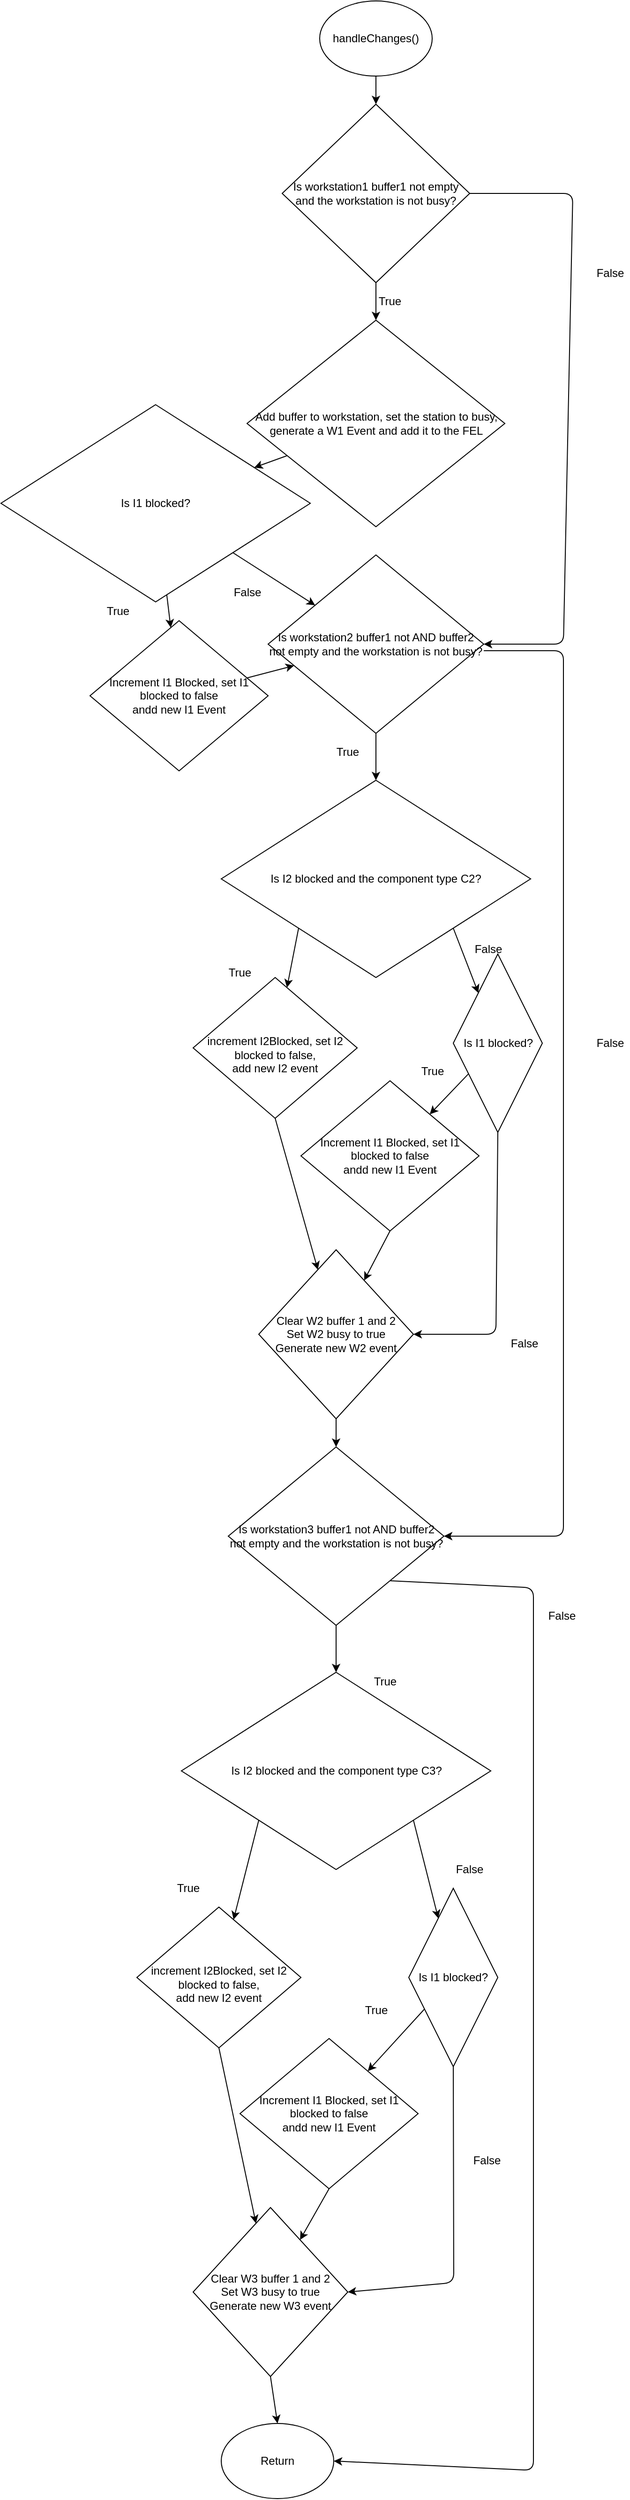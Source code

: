 <mxfile version="14.5.4" type="device"><diagram id="A5-YqPQt_4zSF5kZ2Zb5" name="Page-1"><mxGraphModel dx="1870" dy="2187" grid="1" gridSize="10" guides="1" tooltips="1" connect="1" arrows="1" fold="1" page="1" pageScale="1" pageWidth="850" pageHeight="1100" math="0" shadow="0"><root><mxCell id="0"/><mxCell id="1" parent="0"/><mxCell id="YUcSKURXPmnFKR6Rcryz-1" value="handleChanges()" style="ellipse;whiteSpace=wrap;html=1;" parent="1" vertex="1"><mxGeometry x="330" y="-20" width="120" height="80" as="geometry"/></mxCell><mxCell id="YUcSKURXPmnFKR6Rcryz-2" value="Is workstation1 buffer1 not empty and the workstation is not busy?" style="rhombus;whiteSpace=wrap;html=1;" parent="1" vertex="1"><mxGeometry x="290" y="90" width="200" height="190" as="geometry"/></mxCell><mxCell id="YUcSKURXPmnFKR6Rcryz-3" value="" style="endArrow=classic;html=1;exitX=0.5;exitY=1;exitDx=0;exitDy=0;" parent="1" source="YUcSKURXPmnFKR6Rcryz-1" target="YUcSKURXPmnFKR6Rcryz-2" edge="1"><mxGeometry width="50" height="50" relative="1" as="geometry"><mxPoint x="540" y="510" as="sourcePoint"/><mxPoint x="590" y="460" as="targetPoint"/></mxGeometry></mxCell><mxCell id="YUcSKURXPmnFKR6Rcryz-4" value="" style="endArrow=classic;html=1;exitX=0.5;exitY=1;exitDx=0;exitDy=0;" parent="1" source="YUcSKURXPmnFKR6Rcryz-2" target="YUcSKURXPmnFKR6Rcryz-5" edge="1"><mxGeometry width="50" height="50" relative="1" as="geometry"><mxPoint x="540" y="510" as="sourcePoint"/><mxPoint x="370" y="350" as="targetPoint"/></mxGeometry></mxCell><mxCell id="YUcSKURXPmnFKR6Rcryz-5" value="Add buffer to workstation, set the station to busy,&lt;br&gt;generate a W1 Event and add it to the FEL" style="rhombus;whiteSpace=wrap;html=1;" parent="1" vertex="1"><mxGeometry x="252.5" y="320" width="275" height="220" as="geometry"/></mxCell><mxCell id="YUcSKURXPmnFKR6Rcryz-6" value="&lt;span&gt;Is workstation2 buffer1 not AND buffer2 not empty and the workstation is not busy?&lt;/span&gt;" style="rhombus;whiteSpace=wrap;html=1;" parent="1" vertex="1"><mxGeometry x="275" y="570" width="230" height="190" as="geometry"/></mxCell><mxCell id="YUcSKURXPmnFKR6Rcryz-7" value="" style="endArrow=classic;html=1;exitX=1;exitY=0.5;exitDx=0;exitDy=0;" parent="1" source="YUcSKURXPmnFKR6Rcryz-2" target="YUcSKURXPmnFKR6Rcryz-6" edge="1"><mxGeometry width="50" height="50" relative="1" as="geometry"><mxPoint x="540" y="510" as="sourcePoint"/><mxPoint x="590" y="460" as="targetPoint"/><Array as="points"><mxPoint x="600" y="185"/><mxPoint x="590" y="665"/></Array></mxGeometry></mxCell><mxCell id="YUcSKURXPmnFKR6Rcryz-9" value="" style="endArrow=classic;html=1;" parent="1" source="YUcSKURXPmnFKR6Rcryz-6" target="YUcSKURXPmnFKR6Rcryz-12" edge="1"><mxGeometry width="50" height="50" relative="1" as="geometry"><mxPoint x="470" y="660" as="sourcePoint"/><mxPoint x="395" y="930" as="targetPoint"/></mxGeometry></mxCell><mxCell id="YUcSKURXPmnFKR6Rcryz-10" value="" style="endArrow=classic;html=1;exitX=1;exitY=0.537;exitDx=0;exitDy=0;exitPerimeter=0;entryX=1;entryY=0.5;entryDx=0;entryDy=0;" parent="1" source="YUcSKURXPmnFKR6Rcryz-6" target="YUcSKURXPmnFKR6Rcryz-35" edge="1"><mxGeometry width="50" height="50" relative="1" as="geometry"><mxPoint x="565" y="900" as="sourcePoint"/><mxPoint x="460" y="2000" as="targetPoint"/><Array as="points"><mxPoint x="590" y="672"/><mxPoint x="590" y="1615"/></Array></mxGeometry></mxCell><mxCell id="YUcSKURXPmnFKR6Rcryz-12" value="Is I2 blocked and the component type C2?" style="rhombus;whiteSpace=wrap;html=1;" parent="1" vertex="1"><mxGeometry x="225" y="810" width="330" height="210" as="geometry"/></mxCell><mxCell id="YUcSKURXPmnFKR6Rcryz-14" value="&lt;br&gt;increment I2Blocked, set I2 blocked to false,&lt;br&gt;add new I2 event" style="rhombus;whiteSpace=wrap;html=1;" parent="1" vertex="1"><mxGeometry x="195" y="1020" width="175" height="150" as="geometry"/></mxCell><mxCell id="YUcSKURXPmnFKR6Rcryz-15" value="Is I1 blocked?" style="rhombus;whiteSpace=wrap;html=1;" parent="1" vertex="1"><mxGeometry x="472.5" y="995" width="95" height="190" as="geometry"/></mxCell><mxCell id="YUcSKURXPmnFKR6Rcryz-16" value="Clear W2 buffer 1 and 2&lt;br&gt;Set W2 busy to true&lt;br&gt;Generate new W2 event" style="rhombus;whiteSpace=wrap;html=1;" parent="1" vertex="1"><mxGeometry x="265" y="1310" width="165" height="180" as="geometry"/></mxCell><mxCell id="YUcSKURXPmnFKR6Rcryz-17" value="" style="endArrow=classic;html=1;exitX=1;exitY=1;exitDx=0;exitDy=0;" parent="1" source="YUcSKURXPmnFKR6Rcryz-12" target="YUcSKURXPmnFKR6Rcryz-15" edge="1"><mxGeometry width="50" height="50" relative="1" as="geometry"><mxPoint x="565" y="900" as="sourcePoint"/><mxPoint x="615" y="850" as="targetPoint"/></mxGeometry></mxCell><mxCell id="YUcSKURXPmnFKR6Rcryz-18" value="" style="endArrow=classic;html=1;exitX=0;exitY=1;exitDx=0;exitDy=0;" parent="1" source="YUcSKURXPmnFKR6Rcryz-12" target="YUcSKURXPmnFKR6Rcryz-14" edge="1"><mxGeometry width="50" height="50" relative="1" as="geometry"><mxPoint x="425" y="1120" as="sourcePoint"/><mxPoint x="473.462" y="1161.538" as="targetPoint"/></mxGeometry></mxCell><mxCell id="YUcSKURXPmnFKR6Rcryz-19" value="" style="endArrow=classic;html=1;exitX=0.5;exitY=1;exitDx=0;exitDy=0;" parent="1" source="YUcSKURXPmnFKR6Rcryz-14" target="YUcSKURXPmnFKR6Rcryz-16" edge="1"><mxGeometry width="50" height="50" relative="1" as="geometry"><mxPoint x="565" y="1000" as="sourcePoint"/><mxPoint x="615" y="950" as="targetPoint"/></mxGeometry></mxCell><mxCell id="YUcSKURXPmnFKR6Rcryz-20" value="" style="endArrow=classic;html=1;" parent="1" source="YUcSKURXPmnFKR6Rcryz-15" target="YUcSKURXPmnFKR6Rcryz-29" edge="1"><mxGeometry width="50" height="50" relative="1" as="geometry"><mxPoint x="335" y="1220" as="sourcePoint"/><mxPoint x="380" y="1295" as="targetPoint"/></mxGeometry></mxCell><mxCell id="YUcSKURXPmnFKR6Rcryz-21" value="" style="endArrow=classic;html=1;exitX=0.5;exitY=1;exitDx=0;exitDy=0;entryX=0.5;entryY=0;entryDx=0;entryDy=0;" parent="1" source="YUcSKURXPmnFKR6Rcryz-16" target="YUcSKURXPmnFKR6Rcryz-35" edge="1"><mxGeometry width="50" height="50" relative="1" as="geometry"><mxPoint x="335" y="1220" as="sourcePoint"/><mxPoint x="347.5" y="1900" as="targetPoint"/></mxGeometry></mxCell><mxCell id="YUcSKURXPmnFKR6Rcryz-22" value="" style="endArrow=classic;html=1;" parent="1" source="YUcSKURXPmnFKR6Rcryz-5" target="VgQ_gN_pJnINI8t1ZlTs-1" edge="1"><mxGeometry width="50" height="50" relative="1" as="geometry"><mxPoint x="540" y="410" as="sourcePoint"/><mxPoint x="590" y="360" as="targetPoint"/></mxGeometry></mxCell><mxCell id="YUcSKURXPmnFKR6Rcryz-23" value="False" style="text;html=1;strokeColor=none;fillColor=none;align=center;verticalAlign=middle;whiteSpace=wrap;rounded=0;" parent="1" vertex="1"><mxGeometry x="620" y="260" width="40" height="20" as="geometry"/></mxCell><mxCell id="YUcSKURXPmnFKR6Rcryz-24" value="True" style="text;html=1;strokeColor=none;fillColor=none;align=center;verticalAlign=middle;whiteSpace=wrap;rounded=0;" parent="1" vertex="1"><mxGeometry x="385" y="290" width="40" height="20" as="geometry"/></mxCell><mxCell id="YUcSKURXPmnFKR6Rcryz-25" value="True" style="text;html=1;strokeColor=none;fillColor=none;align=center;verticalAlign=middle;whiteSpace=wrap;rounded=0;" parent="1" vertex="1"><mxGeometry x="340" y="770" width="40" height="20" as="geometry"/></mxCell><mxCell id="YUcSKURXPmnFKR6Rcryz-26" value="False" style="text;html=1;strokeColor=none;fillColor=none;align=center;verticalAlign=middle;whiteSpace=wrap;rounded=0;" parent="1" vertex="1"><mxGeometry x="620" y="1080" width="40" height="20" as="geometry"/></mxCell><mxCell id="YUcSKURXPmnFKR6Rcryz-27" value="True" style="text;html=1;strokeColor=none;fillColor=none;align=center;verticalAlign=middle;whiteSpace=wrap;rounded=0;" parent="1" vertex="1"><mxGeometry x="225" y="1005" width="40" height="20" as="geometry"/></mxCell><mxCell id="YUcSKURXPmnFKR6Rcryz-28" value="False" style="text;html=1;strokeColor=none;fillColor=none;align=center;verticalAlign=middle;whiteSpace=wrap;rounded=0;" parent="1" vertex="1"><mxGeometry x="490" y="980" width="40" height="20" as="geometry"/></mxCell><mxCell id="YUcSKURXPmnFKR6Rcryz-29" value="Increment I1 Blocked, set I1 blocked to false&lt;br&gt;andd new I1 Event" style="rhombus;whiteSpace=wrap;html=1;" parent="1" vertex="1"><mxGeometry x="310" y="1130" width="190" height="160" as="geometry"/></mxCell><mxCell id="YUcSKURXPmnFKR6Rcryz-30" value="" style="endArrow=classic;html=1;exitX=0.5;exitY=1;exitDx=0;exitDy=0;" parent="1" source="YUcSKURXPmnFKR6Rcryz-29" target="YUcSKURXPmnFKR6Rcryz-16" edge="1"><mxGeometry width="50" height="50" relative="1" as="geometry"><mxPoint x="460" y="1110" as="sourcePoint"/><mxPoint x="510" y="1060" as="targetPoint"/></mxGeometry></mxCell><mxCell id="YUcSKURXPmnFKR6Rcryz-31" value="" style="endArrow=classic;html=1;entryX=1;entryY=0.5;entryDx=0;entryDy=0;exitX=0.5;exitY=1;exitDx=0;exitDy=0;" parent="1" source="YUcSKURXPmnFKR6Rcryz-15" target="YUcSKURXPmnFKR6Rcryz-16" edge="1"><mxGeometry width="50" height="50" relative="1" as="geometry"><mxPoint x="460" y="1110" as="sourcePoint"/><mxPoint x="510" y="1060" as="targetPoint"/><Array as="points"><mxPoint x="518" y="1400"/></Array></mxGeometry></mxCell><mxCell id="YUcSKURXPmnFKR6Rcryz-32" value="True" style="text;html=1;align=center;verticalAlign=middle;resizable=0;points=[];autosize=1;" parent="1" vertex="1"><mxGeometry x="430" y="1110" width="40" height="20" as="geometry"/></mxCell><mxCell id="YUcSKURXPmnFKR6Rcryz-33" value="False" style="text;html=1;align=center;verticalAlign=middle;resizable=0;points=[];autosize=1;" parent="1" vertex="1"><mxGeometry x="527.5" y="1400" width="40" height="20" as="geometry"/></mxCell><mxCell id="YUcSKURXPmnFKR6Rcryz-35" value="&lt;span&gt;Is workstation3 buffer1 not AND buffer2 not empty and the workstation is not busy?&lt;/span&gt;" style="rhombus;whiteSpace=wrap;html=1;" parent="1" vertex="1"><mxGeometry x="232.5" y="1520" width="230" height="190" as="geometry"/></mxCell><mxCell id="YUcSKURXPmnFKR6Rcryz-36" value="" style="endArrow=classic;html=1;exitX=0.5;exitY=1;exitDx=0;exitDy=0;" parent="1" source="YUcSKURXPmnFKR6Rcryz-35" target="YUcSKURXPmnFKR6Rcryz-37" edge="1"><mxGeometry width="50" height="50" relative="1" as="geometry"><mxPoint x="343.438" y="2180.0" as="sourcePoint"/><mxPoint x="350" y="2291.29" as="targetPoint"/></mxGeometry></mxCell><mxCell id="YUcSKURXPmnFKR6Rcryz-37" value="Is I2 blocked and the component type C3?" style="rhombus;whiteSpace=wrap;html=1;" parent="1" vertex="1"><mxGeometry x="182.5" y="1760" width="330" height="210" as="geometry"/></mxCell><mxCell id="YUcSKURXPmnFKR6Rcryz-38" value="&lt;br&gt;increment I2Blocked, set I2 blocked to false,&lt;br&gt;add new I2 event" style="rhombus;whiteSpace=wrap;html=1;" parent="1" vertex="1"><mxGeometry x="135" y="2010" width="175" height="150" as="geometry"/></mxCell><mxCell id="YUcSKURXPmnFKR6Rcryz-39" value="Is I1 blocked?" style="rhombus;whiteSpace=wrap;html=1;" parent="1" vertex="1"><mxGeometry x="425" y="1990" width="95" height="190" as="geometry"/></mxCell><mxCell id="YUcSKURXPmnFKR6Rcryz-40" value="Clear W3 buffer 1 and 2&lt;br&gt;Set W3 busy to true&lt;br&gt;Generate new W3 event" style="rhombus;whiteSpace=wrap;html=1;" parent="1" vertex="1"><mxGeometry x="195" y="2330" width="165" height="180" as="geometry"/></mxCell><mxCell id="YUcSKURXPmnFKR6Rcryz-41" value="" style="endArrow=classic;html=1;exitX=1;exitY=1;exitDx=0;exitDy=0;" parent="1" source="YUcSKURXPmnFKR6Rcryz-37" target="YUcSKURXPmnFKR6Rcryz-39" edge="1"><mxGeometry width="50" height="50" relative="1" as="geometry"><mxPoint x="540" y="2000" as="sourcePoint"/><mxPoint x="590" y="1950" as="targetPoint"/></mxGeometry></mxCell><mxCell id="YUcSKURXPmnFKR6Rcryz-42" value="" style="endArrow=classic;html=1;exitX=0;exitY=1;exitDx=0;exitDy=0;" parent="1" source="YUcSKURXPmnFKR6Rcryz-37" target="YUcSKURXPmnFKR6Rcryz-38" edge="1"><mxGeometry width="50" height="50" relative="1" as="geometry"><mxPoint x="400" y="2220" as="sourcePoint"/><mxPoint x="219.928" y="2301.367" as="targetPoint"/></mxGeometry></mxCell><mxCell id="YUcSKURXPmnFKR6Rcryz-43" value="" style="endArrow=classic;html=1;exitX=0.5;exitY=1;exitDx=0;exitDy=0;" parent="1" source="YUcSKURXPmnFKR6Rcryz-38" target="YUcSKURXPmnFKR6Rcryz-40" edge="1"><mxGeometry width="50" height="50" relative="1" as="geometry"><mxPoint x="195" y="2430.0" as="sourcePoint"/><mxPoint x="590" y="2050" as="targetPoint"/></mxGeometry></mxCell><mxCell id="YUcSKURXPmnFKR6Rcryz-44" value="" style="endArrow=classic;html=1;" parent="1" source="YUcSKURXPmnFKR6Rcryz-39" target="YUcSKURXPmnFKR6Rcryz-48" edge="1"><mxGeometry width="50" height="50" relative="1" as="geometry"><mxPoint x="310" y="2320" as="sourcePoint"/><mxPoint x="355" y="2395" as="targetPoint"/></mxGeometry></mxCell><mxCell id="YUcSKURXPmnFKR6Rcryz-45" value="True" style="text;html=1;strokeColor=none;fillColor=none;align=center;verticalAlign=middle;whiteSpace=wrap;rounded=0;" parent="1" vertex="1"><mxGeometry x="380" y="1760" width="40" height="20" as="geometry"/></mxCell><mxCell id="YUcSKURXPmnFKR6Rcryz-46" value="True" style="text;html=1;strokeColor=none;fillColor=none;align=center;verticalAlign=middle;whiteSpace=wrap;rounded=0;" parent="1" vertex="1"><mxGeometry x="170" y="1980" width="40" height="20" as="geometry"/></mxCell><mxCell id="YUcSKURXPmnFKR6Rcryz-47" value="False" style="text;html=1;strokeColor=none;fillColor=none;align=center;verticalAlign=middle;whiteSpace=wrap;rounded=0;" parent="1" vertex="1"><mxGeometry x="470" y="1960" width="40" height="20" as="geometry"/></mxCell><mxCell id="YUcSKURXPmnFKR6Rcryz-48" value="Increment I1 Blocked, set I1 blocked to false&lt;br&gt;andd new I1 Event" style="rhombus;whiteSpace=wrap;html=1;" parent="1" vertex="1"><mxGeometry x="245" y="2150" width="190" height="160" as="geometry"/></mxCell><mxCell id="YUcSKURXPmnFKR6Rcryz-49" value="" style="endArrow=classic;html=1;exitX=0.5;exitY=1;exitDx=0;exitDy=0;" parent="1" source="YUcSKURXPmnFKR6Rcryz-48" target="YUcSKURXPmnFKR6Rcryz-40" edge="1"><mxGeometry width="50" height="50" relative="1" as="geometry"><mxPoint x="435" y="2210" as="sourcePoint"/><mxPoint x="485" y="2160" as="targetPoint"/></mxGeometry></mxCell><mxCell id="YUcSKURXPmnFKR6Rcryz-50" value="" style="endArrow=classic;html=1;entryX=1;entryY=0.5;entryDx=0;entryDy=0;exitX=0.5;exitY=1;exitDx=0;exitDy=0;" parent="1" source="YUcSKURXPmnFKR6Rcryz-39" target="YUcSKURXPmnFKR6Rcryz-40" edge="1"><mxGeometry width="50" height="50" relative="1" as="geometry"><mxPoint x="435" y="2210" as="sourcePoint"/><mxPoint x="485" y="2160" as="targetPoint"/><Array as="points"><mxPoint x="473" y="2410"/></Array></mxGeometry></mxCell><mxCell id="YUcSKURXPmnFKR6Rcryz-51" value="True" style="text;html=1;align=center;verticalAlign=middle;resizable=0;points=[];autosize=1;" parent="1" vertex="1"><mxGeometry x="370" y="2110" width="40" height="20" as="geometry"/></mxCell><mxCell id="YUcSKURXPmnFKR6Rcryz-52" value="False" style="text;html=1;align=center;verticalAlign=middle;resizable=0;points=[];autosize=1;" parent="1" vertex="1"><mxGeometry x="487.5" y="2270" width="40" height="20" as="geometry"/></mxCell><mxCell id="YUcSKURXPmnFKR6Rcryz-53" value="" style="endArrow=classic;html=1;exitX=1;exitY=1;exitDx=0;exitDy=0;entryX=1;entryY=0.5;entryDx=0;entryDy=0;" parent="1" source="YUcSKURXPmnFKR6Rcryz-35" target="YUcSKURXPmnFKR6Rcryz-58" edge="1"><mxGeometry width="50" height="50" relative="1" as="geometry"><mxPoint x="450.0" y="2080.03" as="sourcePoint"/><mxPoint x="405.5" y="3000" as="targetPoint"/><Array as="points"><mxPoint x="558" y="1670"/><mxPoint x="558" y="2610"/></Array></mxGeometry></mxCell><mxCell id="YUcSKURXPmnFKR6Rcryz-57" value="False" style="text;html=1;align=center;verticalAlign=middle;resizable=0;points=[];autosize=1;" parent="1" vertex="1"><mxGeometry x="567.5" y="1690" width="40" height="20" as="geometry"/></mxCell><mxCell id="YUcSKURXPmnFKR6Rcryz-58" value="Return" style="ellipse;whiteSpace=wrap;html=1;" parent="1" vertex="1"><mxGeometry x="225" y="2560" width="120" height="80" as="geometry"/></mxCell><mxCell id="YUcSKURXPmnFKR6Rcryz-59" value="" style="endArrow=classic;html=1;exitX=0.5;exitY=1;exitDx=0;exitDy=0;entryX=0.5;entryY=0;entryDx=0;entryDy=0;" parent="1" source="YUcSKURXPmnFKR6Rcryz-40" target="YUcSKURXPmnFKR6Rcryz-58" edge="1"><mxGeometry width="50" height="50" relative="1" as="geometry"><mxPoint x="400" y="2830" as="sourcePoint"/><mxPoint x="450" y="2780" as="targetPoint"/></mxGeometry></mxCell><mxCell id="VgQ_gN_pJnINI8t1ZlTs-1" value="Is I1 blocked?" style="rhombus;whiteSpace=wrap;html=1;" parent="1" vertex="1"><mxGeometry x="-10" y="410" width="330" height="210" as="geometry"/></mxCell><mxCell id="VgQ_gN_pJnINI8t1ZlTs-2" value="" style="endArrow=classic;html=1;" parent="1" source="VgQ_gN_pJnINI8t1ZlTs-1" target="YUcSKURXPmnFKR6Rcryz-6" edge="1"><mxGeometry width="50" height="50" relative="1" as="geometry"><mxPoint x="400" y="550" as="sourcePoint"/><mxPoint x="357.695" y="552.169" as="targetPoint"/></mxGeometry></mxCell><mxCell id="VgQ_gN_pJnINI8t1ZlTs-3" value="" style="endArrow=classic;html=1;" parent="1" source="VgQ_gN_pJnINI8t1ZlTs-1" target="C6vhF5fOttKZZjaSooej-1" edge="1"><mxGeometry width="50" height="50" relative="1" as="geometry"><mxPoint x="322.283" y="487.826" as="sourcePoint"/><mxPoint x="288.883" y="508.38" as="targetPoint"/></mxGeometry></mxCell><mxCell id="VgQ_gN_pJnINI8t1ZlTs-4" value="False" style="text;html=1;strokeColor=none;fillColor=none;align=center;verticalAlign=middle;whiteSpace=wrap;rounded=0;" parent="1" vertex="1"><mxGeometry x="232.5" y="600" width="40" height="20" as="geometry"/></mxCell><mxCell id="VgQ_gN_pJnINI8t1ZlTs-5" value="True" style="text;html=1;strokeColor=none;fillColor=none;align=center;verticalAlign=middle;whiteSpace=wrap;rounded=0;" parent="1" vertex="1"><mxGeometry x="95" y="620" width="40" height="20" as="geometry"/></mxCell><mxCell id="C6vhF5fOttKZZjaSooej-1" value="Increment I1 Blocked, set I1 blocked to false&lt;br&gt;andd new I1 Event" style="rhombus;whiteSpace=wrap;html=1;" vertex="1" parent="1"><mxGeometry x="85" y="640" width="190" height="160" as="geometry"/></mxCell><mxCell id="C6vhF5fOttKZZjaSooej-2" value="" style="endArrow=classic;html=1;" edge="1" parent="1" source="C6vhF5fOttKZZjaSooej-1" target="YUcSKURXPmnFKR6Rcryz-6"><mxGeometry width="50" height="50" relative="1" as="geometry"><mxPoint x="400" y="950" as="sourcePoint"/><mxPoint x="450" y="900" as="targetPoint"/></mxGeometry></mxCell></root></mxGraphModel></diagram></mxfile>